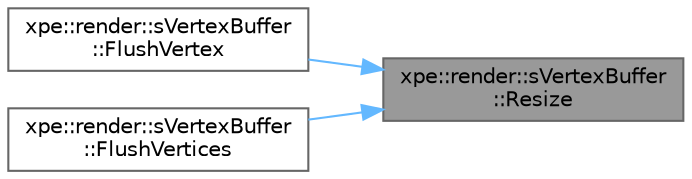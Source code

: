 digraph "xpe::render::sVertexBuffer::Resize"
{
 // LATEX_PDF_SIZE
  bgcolor="transparent";
  edge [fontname=Helvetica,fontsize=10,labelfontname=Helvetica,labelfontsize=10];
  node [fontname=Helvetica,fontsize=10,shape=box,height=0.2,width=0.4];
  rankdir="RL";
  Node1 [id="Node000001",label="xpe::render::sVertexBuffer\l::Resize",height=0.2,width=0.4,color="gray40", fillcolor="grey60", style="filled", fontcolor="black",tooltip=" "];
  Node1 -> Node2 [id="edge3_Node000001_Node000002",dir="back",color="steelblue1",style="solid",tooltip=" "];
  Node2 [id="Node000002",label="xpe::render::sVertexBuffer\l::FlushVertex",height=0.2,width=0.4,color="grey40", fillcolor="white", style="filled",URL="$structxpe_1_1render_1_1s_vertex_buffer.html#ab319de361de407e89c7b62eb8874a96a",tooltip=" "];
  Node1 -> Node3 [id="edge4_Node000001_Node000003",dir="back",color="steelblue1",style="solid",tooltip=" "];
  Node3 [id="Node000003",label="xpe::render::sVertexBuffer\l::FlushVertices",height=0.2,width=0.4,color="grey40", fillcolor="white", style="filled",URL="$structxpe_1_1render_1_1s_vertex_buffer.html#aa4f339fcf483993cf3f770ac2ca58044",tooltip=" "];
}
